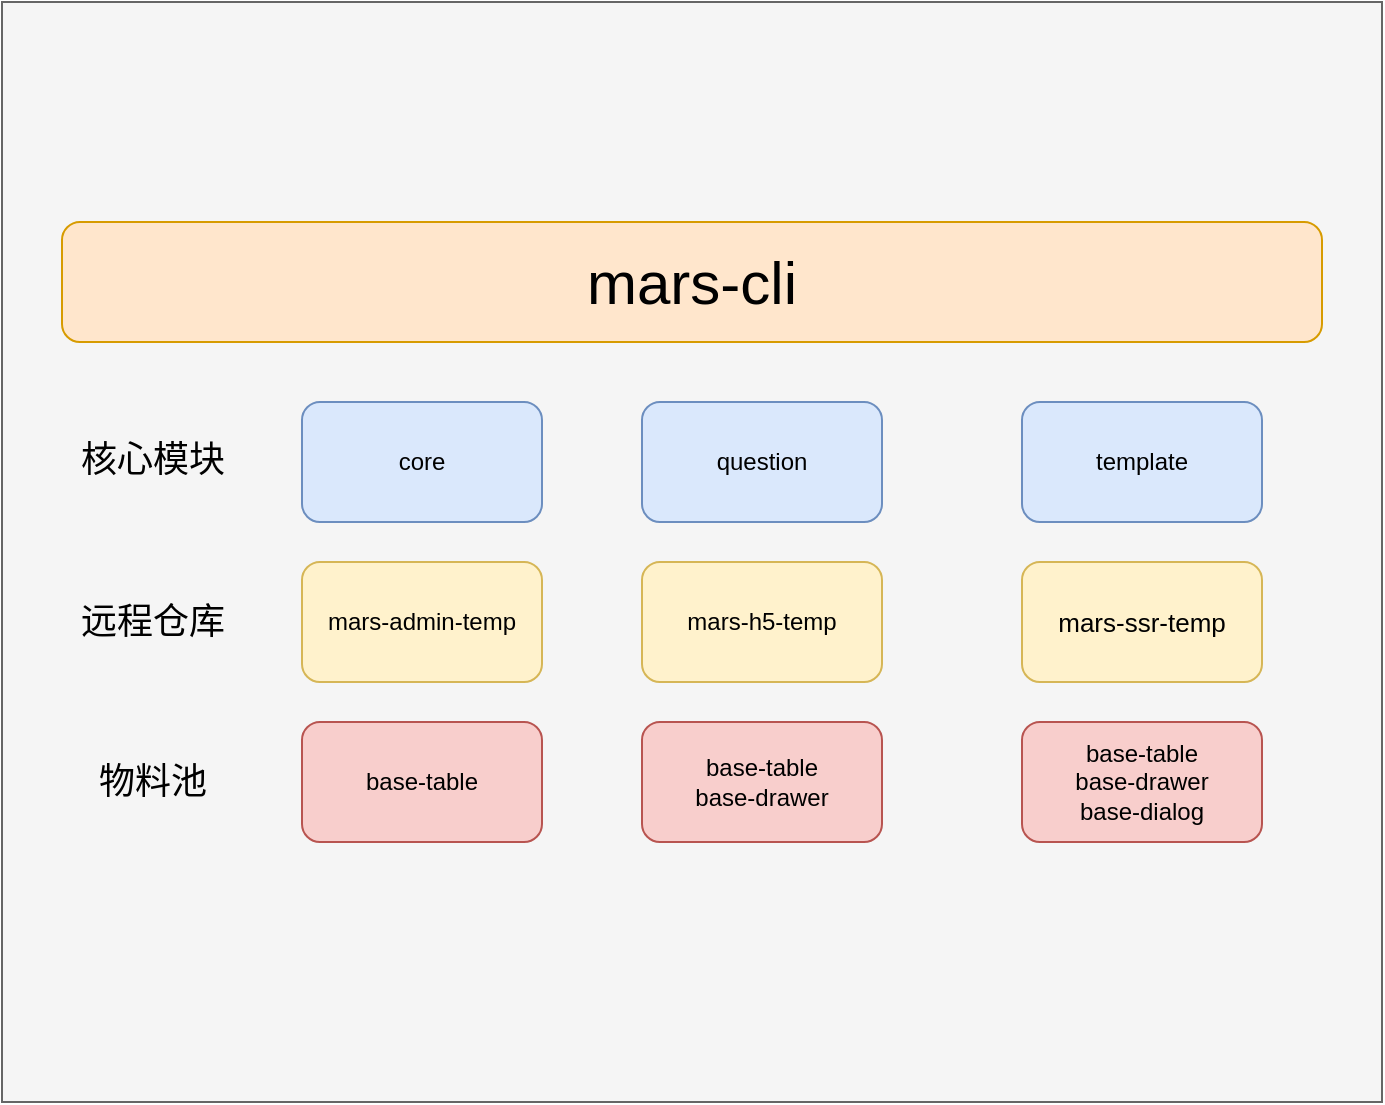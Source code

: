 <mxfile version="15.2.1" type="github">
  <diagram id="wFE0QG_FPsp0jaGvCLVb" name="Page-1">
    <mxGraphModel dx="1422" dy="762" grid="1" gridSize="10" guides="1" tooltips="1" connect="1" arrows="1" fold="1" page="1" pageScale="1" pageWidth="850" pageHeight="1100" math="0" shadow="0">
      <root>
        <mxCell id="0" />
        <mxCell id="1" parent="0" />
        <mxCell id="NBKUwxWCZF2C23gPfHIj-29" value="" style="rounded=0;whiteSpace=wrap;html=1;fillColor=#f5f5f5;strokeColor=#666666;fontColor=#333333;" vertex="1" parent="1">
          <mxGeometry x="10" y="60" width="690" height="550" as="geometry" />
        </mxCell>
        <mxCell id="NBKUwxWCZF2C23gPfHIj-16" value="&lt;font style=&quot;font-size: 30px&quot;&gt;mars-cli&lt;/font&gt;" style="rounded=1;whiteSpace=wrap;html=1;fillColor=#ffe6cc;strokeColor=#d79b00;" vertex="1" parent="1">
          <mxGeometry x="40" y="170" width="630" height="60" as="geometry" />
        </mxCell>
        <mxCell id="NBKUwxWCZF2C23gPfHIj-17" value="core" style="rounded=1;whiteSpace=wrap;html=1;fillColor=#dae8fc;strokeColor=#6c8ebf;" vertex="1" parent="1">
          <mxGeometry x="160" y="260" width="120" height="60" as="geometry" />
        </mxCell>
        <mxCell id="NBKUwxWCZF2C23gPfHIj-18" value="template" style="rounded=1;whiteSpace=wrap;html=1;fillColor=#dae8fc;strokeColor=#6c8ebf;" vertex="1" parent="1">
          <mxGeometry x="520" y="260" width="120" height="60" as="geometry" />
        </mxCell>
        <mxCell id="NBKUwxWCZF2C23gPfHIj-19" value="question" style="rounded=1;whiteSpace=wrap;html=1;fillColor=#dae8fc;strokeColor=#6c8ebf;" vertex="1" parent="1">
          <mxGeometry x="330" y="260" width="120" height="60" as="geometry" />
        </mxCell>
        <mxCell id="NBKUwxWCZF2C23gPfHIj-20" value="&lt;font style=&quot;font-size: 12px&quot;&gt;mars-admin-temp&lt;/font&gt;" style="rounded=1;whiteSpace=wrap;html=1;fillColor=#fff2cc;strokeColor=#d6b656;" vertex="1" parent="1">
          <mxGeometry x="160" y="340" width="120" height="60" as="geometry" />
        </mxCell>
        <mxCell id="NBKUwxWCZF2C23gPfHIj-21" value="&lt;span&gt;&lt;font style=&quot;font-size: 12px&quot;&gt;mars-h5-temp&lt;/font&gt;&lt;/span&gt;" style="rounded=1;whiteSpace=wrap;html=1;fillColor=#fff2cc;strokeColor=#d6b656;" vertex="1" parent="1">
          <mxGeometry x="330" y="340" width="120" height="60" as="geometry" />
        </mxCell>
        <mxCell id="NBKUwxWCZF2C23gPfHIj-22" value="&lt;span&gt;&lt;font style=&quot;font-size: 13px&quot;&gt;mars-ssr-temp&lt;/font&gt;&lt;/span&gt;" style="rounded=1;whiteSpace=wrap;html=1;fillColor=#fff2cc;strokeColor=#d6b656;" vertex="1" parent="1">
          <mxGeometry x="520" y="340" width="120" height="60" as="geometry" />
        </mxCell>
        <mxCell id="NBKUwxWCZF2C23gPfHIj-23" value="base-table&lt;br&gt;base-drawer&lt;br&gt;base-dialog" style="rounded=1;whiteSpace=wrap;html=1;fillColor=#f8cecc;strokeColor=#b85450;" vertex="1" parent="1">
          <mxGeometry x="520" y="420" width="120" height="60" as="geometry" />
        </mxCell>
        <mxCell id="NBKUwxWCZF2C23gPfHIj-24" value="base-table&lt;br&gt;base-drawer" style="rounded=1;whiteSpace=wrap;html=1;fillColor=#f8cecc;strokeColor=#b85450;" vertex="1" parent="1">
          <mxGeometry x="330" y="420" width="120" height="60" as="geometry" />
        </mxCell>
        <mxCell id="NBKUwxWCZF2C23gPfHIj-25" value="base-table" style="rounded=1;whiteSpace=wrap;html=1;fillColor=#f8cecc;strokeColor=#b85450;" vertex="1" parent="1">
          <mxGeometry x="160" y="420" width="120" height="60" as="geometry" />
        </mxCell>
        <mxCell id="NBKUwxWCZF2C23gPfHIj-26" value="&lt;span style=&quot;line-height: 120%&quot;&gt;&lt;font style=&quot;font-size: 18px&quot;&gt;核心模块&lt;/font&gt;&lt;/span&gt;" style="text;html=1;align=center;verticalAlign=middle;resizable=0;points=[];autosize=1;strokeColor=none;fillColor=none;fontStyle=0" vertex="1" parent="1">
          <mxGeometry x="40" y="280" width="90" height="20" as="geometry" />
        </mxCell>
        <mxCell id="NBKUwxWCZF2C23gPfHIj-27" value="&lt;span style=&quot;font-size: 18px&quot;&gt;远程仓库&lt;/span&gt;" style="text;html=1;align=center;verticalAlign=middle;resizable=0;points=[];autosize=1;strokeColor=none;fillColor=none;fontStyle=0" vertex="1" parent="1">
          <mxGeometry x="40" y="360" width="90" height="20" as="geometry" />
        </mxCell>
        <mxCell id="NBKUwxWCZF2C23gPfHIj-28" value="&lt;span style=&quot;font-size: 18px&quot;&gt;物料池&lt;/span&gt;" style="text;html=1;align=center;verticalAlign=middle;resizable=0;points=[];autosize=1;strokeColor=none;fillColor=none;fontStyle=0" vertex="1" parent="1">
          <mxGeometry x="50" y="440" width="70" height="20" as="geometry" />
        </mxCell>
      </root>
    </mxGraphModel>
  </diagram>
</mxfile>
